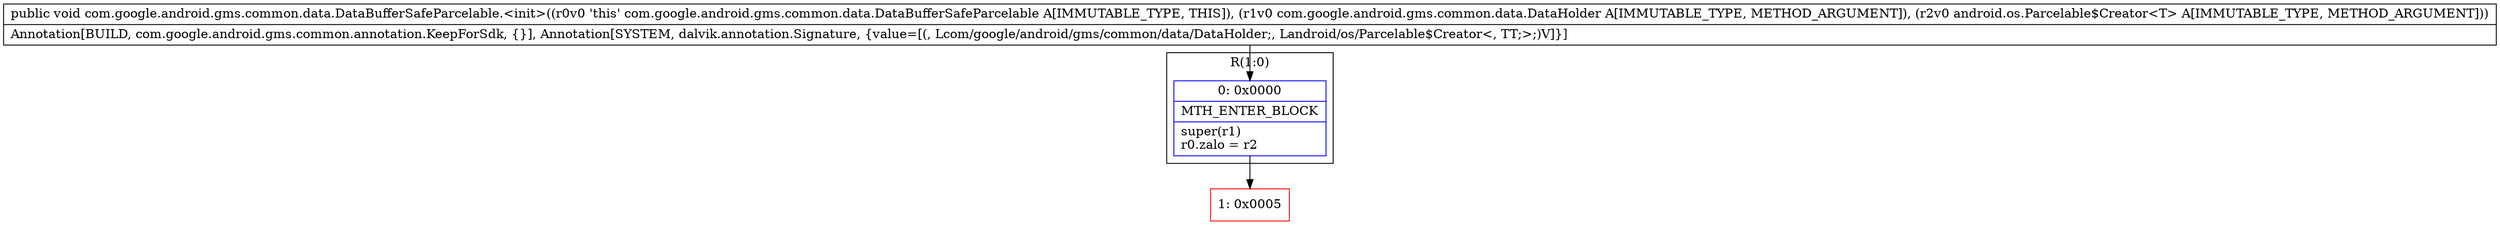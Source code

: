 digraph "CFG forcom.google.android.gms.common.data.DataBufferSafeParcelable.\<init\>(Lcom\/google\/android\/gms\/common\/data\/DataHolder;Landroid\/os\/Parcelable$Creator;)V" {
subgraph cluster_Region_354586094 {
label = "R(1:0)";
node [shape=record,color=blue];
Node_0 [shape=record,label="{0\:\ 0x0000|MTH_ENTER_BLOCK\l|super(r1)\lr0.zalo = r2\l}"];
}
Node_1 [shape=record,color=red,label="{1\:\ 0x0005}"];
MethodNode[shape=record,label="{public void com.google.android.gms.common.data.DataBufferSafeParcelable.\<init\>((r0v0 'this' com.google.android.gms.common.data.DataBufferSafeParcelable A[IMMUTABLE_TYPE, THIS]), (r1v0 com.google.android.gms.common.data.DataHolder A[IMMUTABLE_TYPE, METHOD_ARGUMENT]), (r2v0 android.os.Parcelable$Creator\<T\> A[IMMUTABLE_TYPE, METHOD_ARGUMENT]))  | Annotation[BUILD, com.google.android.gms.common.annotation.KeepForSdk, \{\}], Annotation[SYSTEM, dalvik.annotation.Signature, \{value=[(, Lcom\/google\/android\/gms\/common\/data\/DataHolder;, Landroid\/os\/Parcelable$Creator\<, TT;\>;)V]\}]\l}"];
MethodNode -> Node_0;
Node_0 -> Node_1;
}

